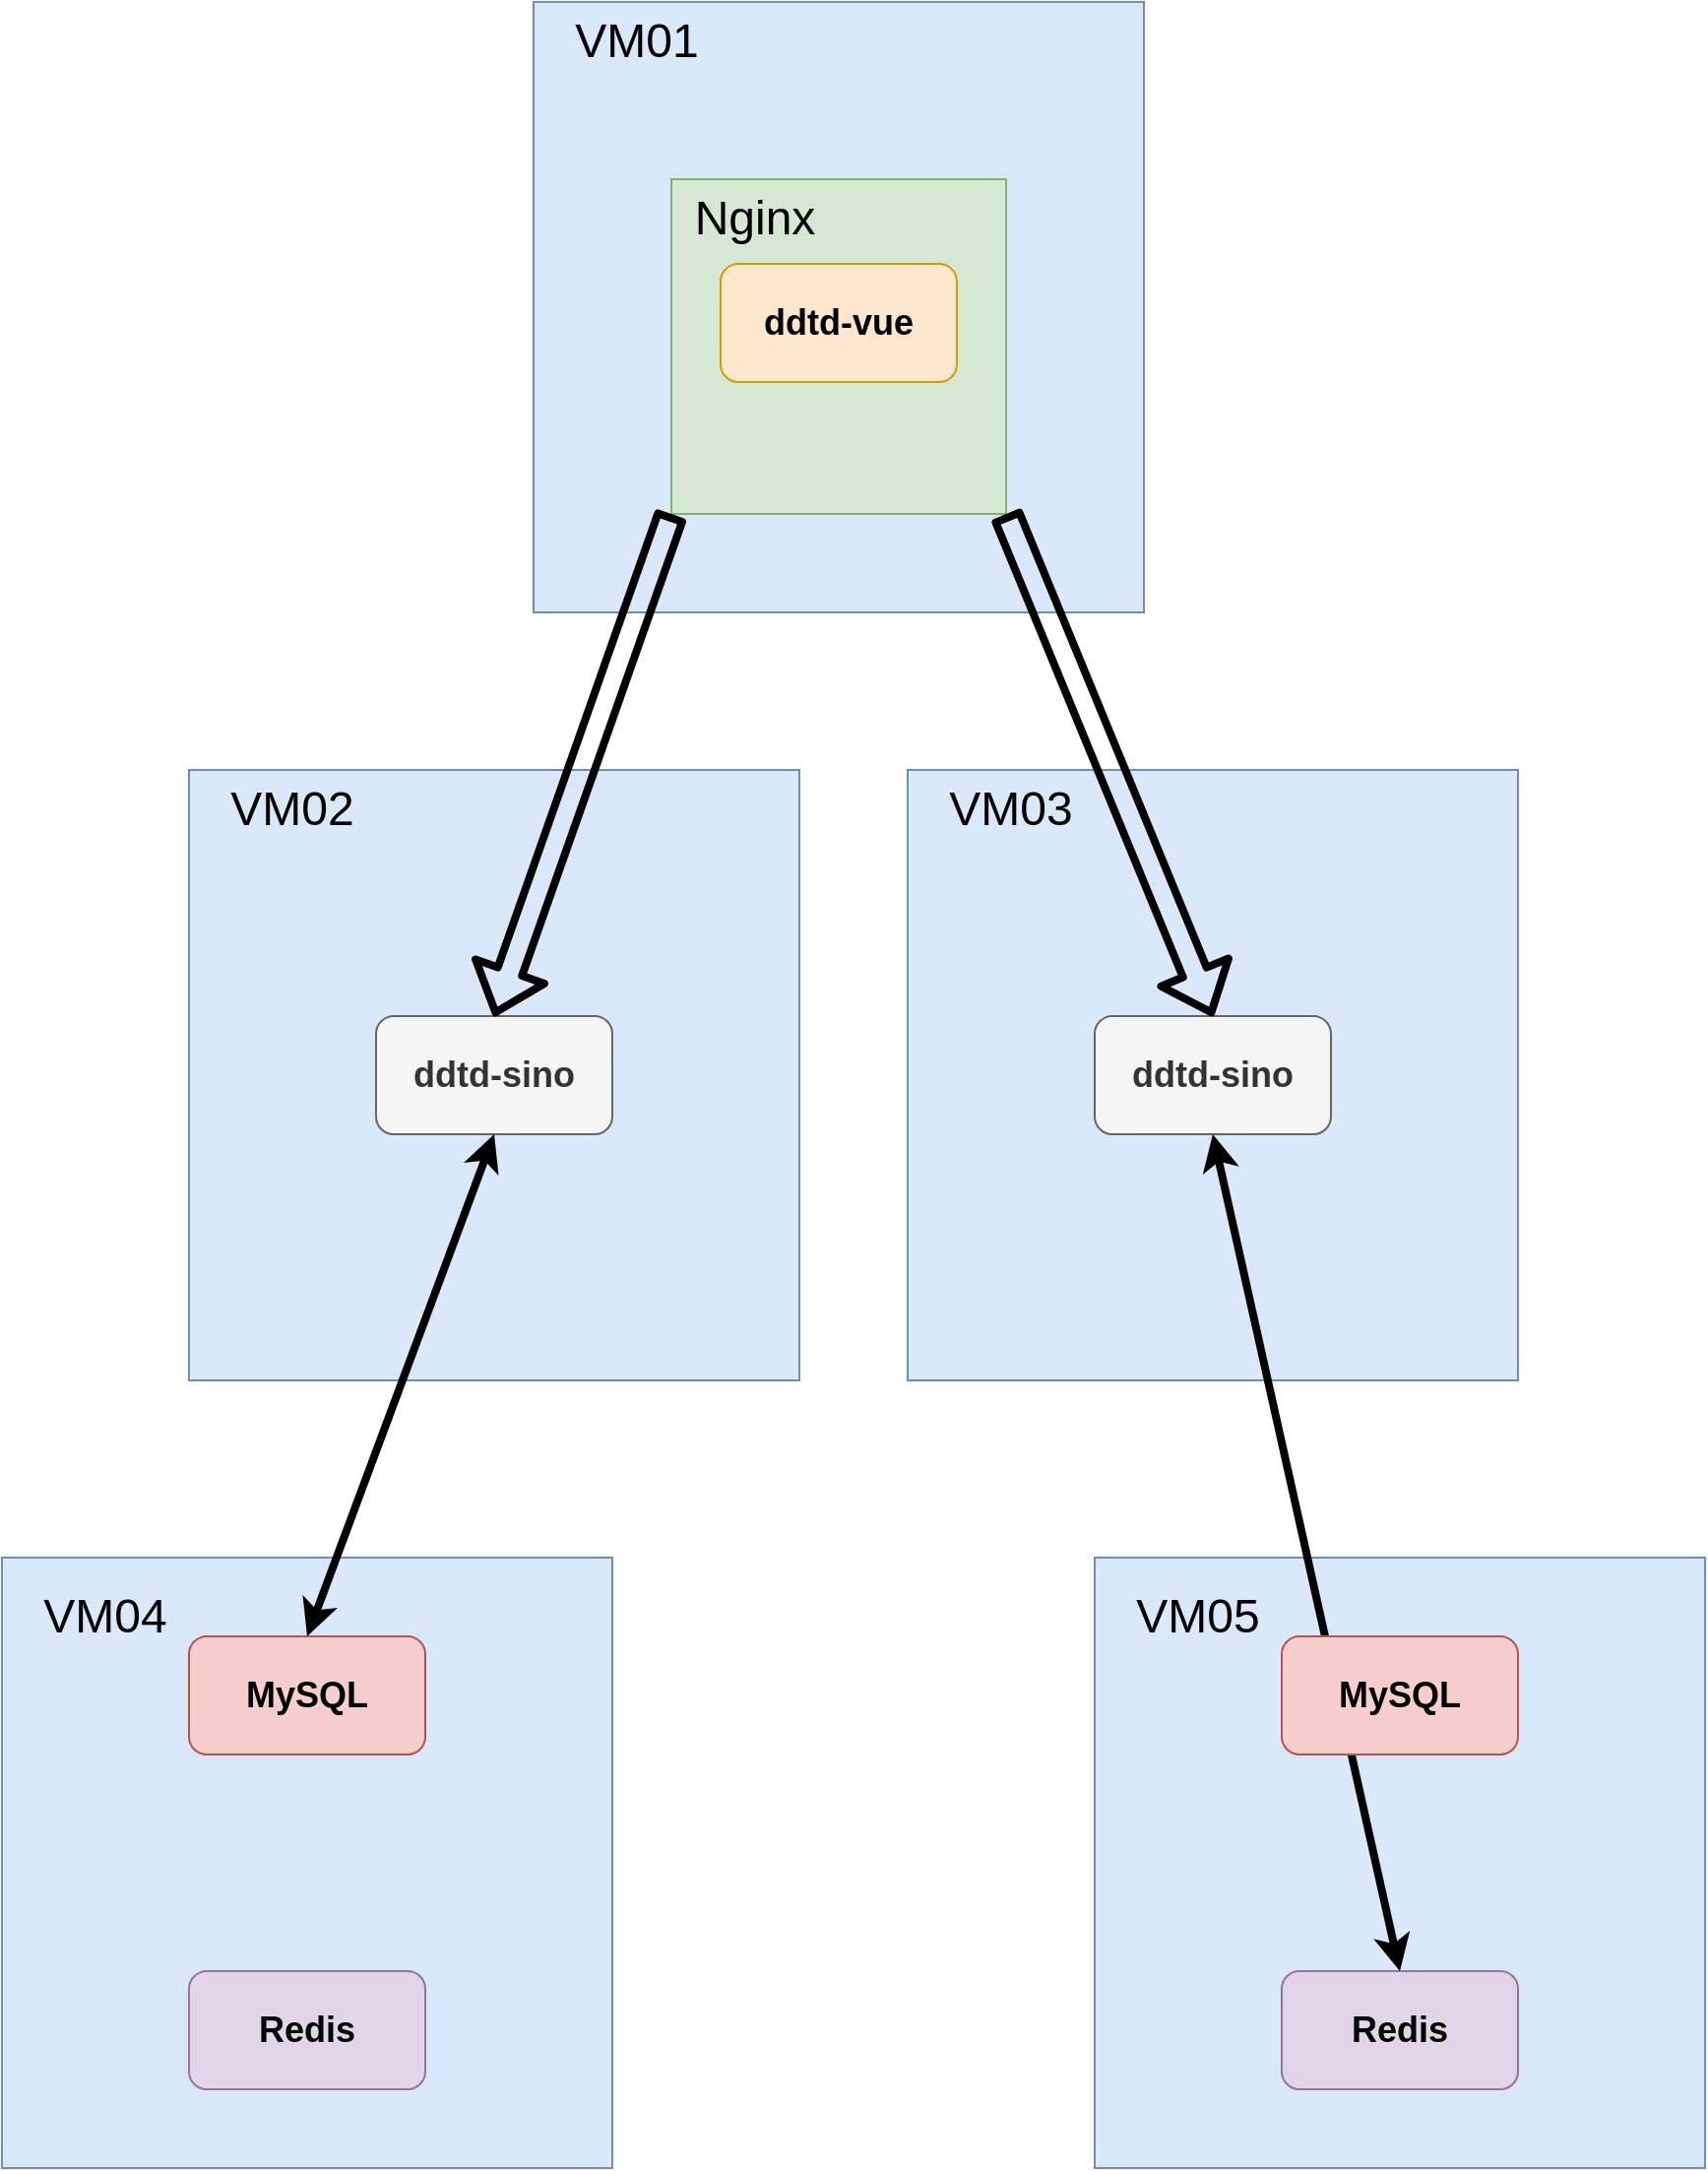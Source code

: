 <mxfile version="12.6.5" type="device"><diagram id="uhLtmBRypo-Qdl9W_biK" name="第 1 页"><mxGraphModel dx="2137" dy="1796" grid="1" gridSize="10" guides="1" tooltips="1" connect="1" arrows="1" fold="1" page="1" pageScale="1" pageWidth="583" pageHeight="413" math="0" shadow="0"><root><mxCell id="0"/><mxCell id="1" parent="0"/><mxCell id="taefDWxz6uStkgVhDd8--21" value="" style="whiteSpace=wrap;html=1;aspect=fixed;fillColor=#dae8fc;strokeColor=#6c8ebf;" vertex="1" parent="1"><mxGeometry x="-50" y="420" width="310" height="310" as="geometry"/></mxCell><mxCell id="taefDWxz6uStkgVhDd8--22" value="" style="whiteSpace=wrap;html=1;aspect=fixed;fillColor=#dae8fc;strokeColor=#6c8ebf;" vertex="1" parent="1"><mxGeometry x="505" y="420" width="310" height="310" as="geometry"/></mxCell><mxCell id="taefDWxz6uStkgVhDd8--2" value="" style="whiteSpace=wrap;html=1;aspect=fixed;fillColor=#dae8fc;strokeColor=#6c8ebf;" vertex="1" parent="1"><mxGeometry x="45" y="20" width="310" height="310" as="geometry"/></mxCell><mxCell id="taefDWxz6uStkgVhDd8--1" value="&lt;font style=&quot;font-size: 18px&quot;&gt;&lt;b&gt;ddtd-sino&lt;/b&gt;&lt;/font&gt;" style="rounded=1;whiteSpace=wrap;html=1;fillColor=#f5f5f5;strokeColor=#666666;fontColor=#333333;" vertex="1" parent="1"><mxGeometry x="140" y="145" width="120" height="60" as="geometry"/></mxCell><mxCell id="taefDWxz6uStkgVhDd8--3" value="&lt;font style=&quot;font-size: 18px&quot;&gt;&lt;b&gt;MySQL&lt;/b&gt;&lt;/font&gt;" style="rounded=1;whiteSpace=wrap;html=1;fillColor=#f8cecc;strokeColor=#b85450;" vertex="1" parent="1"><mxGeometry x="45" y="460" width="120" height="60" as="geometry"/></mxCell><mxCell id="taefDWxz6uStkgVhDd8--4" value="" style="whiteSpace=wrap;html=1;aspect=fixed;fillColor=#dae8fc;strokeColor=#6c8ebf;" vertex="1" parent="1"><mxGeometry x="410" y="20" width="310" height="310" as="geometry"/></mxCell><mxCell id="taefDWxz6uStkgVhDd8--5" value="&lt;font style=&quot;font-size: 18px&quot;&gt;&lt;b&gt;ddtd-sino&lt;/b&gt;&lt;/font&gt;" style="rounded=1;whiteSpace=wrap;html=1;fillColor=#f5f5f5;strokeColor=#666666;fontColor=#333333;" vertex="1" parent="1"><mxGeometry x="505" y="145" width="120" height="60" as="geometry"/></mxCell><mxCell id="taefDWxz6uStkgVhDd8--6" value="&lt;font style=&quot;font-size: 18px&quot;&gt;&lt;b&gt;Redis&lt;/b&gt;&lt;/font&gt;" style="rounded=1;whiteSpace=wrap;html=1;fillColor=#e1d5e7;strokeColor=#9673a6;" vertex="1" parent="1"><mxGeometry x="600" y="630" width="120" height="60" as="geometry"/></mxCell><mxCell id="taefDWxz6uStkgVhDd8--10" value="" style="group" vertex="1" connectable="0" parent="1"><mxGeometry x="220" y="-370" width="310" height="310" as="geometry"/></mxCell><mxCell id="taefDWxz6uStkgVhDd8--7" value="" style="whiteSpace=wrap;html=1;aspect=fixed;fillColor=#dae8fc;strokeColor=#6c8ebf;" vertex="1" parent="taefDWxz6uStkgVhDd8--10"><mxGeometry width="310" height="310" as="geometry"/></mxCell><mxCell id="taefDWxz6uStkgVhDd8--9" value="" style="whiteSpace=wrap;html=1;aspect=fixed;fillColor=#d5e8d4;strokeColor=#82b366;" vertex="1" parent="taefDWxz6uStkgVhDd8--10"><mxGeometry x="70" y="90" width="170" height="170" as="geometry"/></mxCell><mxCell id="taefDWxz6uStkgVhDd8--8" value="&lt;font style=&quot;font-size: 18px&quot;&gt;&lt;b&gt;ddtd-vue&lt;/b&gt;&lt;/font&gt;" style="rounded=1;whiteSpace=wrap;html=1;fillColor=#ffe6cc;strokeColor=#d79b00;" vertex="1" parent="taefDWxz6uStkgVhDd8--10"><mxGeometry x="95" y="133" width="120" height="60" as="geometry"/></mxCell><mxCell id="taefDWxz6uStkgVhDd8--11" value="&lt;font style=&quot;font-size: 24px&quot;&gt;Nginx&lt;/font&gt;" style="text;html=1;strokeColor=none;fillColor=none;align=center;verticalAlign=middle;whiteSpace=wrap;rounded=0;" vertex="1" parent="taefDWxz6uStkgVhDd8--10"><mxGeometry x="70" y="100" width="85" height="20" as="geometry"/></mxCell><mxCell id="taefDWxz6uStkgVhDd8--12" value="&lt;font style=&quot;font-size: 24px&quot;&gt;VM01&lt;/font&gt;" style="text;html=1;strokeColor=none;fillColor=none;align=center;verticalAlign=middle;whiteSpace=wrap;rounded=0;" vertex="1" parent="taefDWxz6uStkgVhDd8--10"><mxGeometry x="10" y="10" width="85" height="20" as="geometry"/></mxCell><mxCell id="taefDWxz6uStkgVhDd8--13" value="&lt;font style=&quot;font-size: 24px&quot;&gt;VM02&lt;/font&gt;" style="text;html=1;strokeColor=none;fillColor=none;align=center;verticalAlign=middle;whiteSpace=wrap;rounded=0;" vertex="1" parent="1"><mxGeometry x="55" y="30" width="85" height="20" as="geometry"/></mxCell><mxCell id="taefDWxz6uStkgVhDd8--14" value="&lt;font style=&quot;font-size: 24px&quot;&gt;VM03&lt;/font&gt;" style="text;html=1;strokeColor=none;fillColor=none;align=center;verticalAlign=middle;whiteSpace=wrap;rounded=0;" vertex="1" parent="1"><mxGeometry x="420" y="30" width="85" height="20" as="geometry"/></mxCell><mxCell id="taefDWxz6uStkgVhDd8--15" value="" style="endArrow=classic;html=1;exitX=0;exitY=1;exitDx=0;exitDy=0;entryX=0.5;entryY=0;entryDx=0;entryDy=0;fontStyle=1;jumpSize=8;shape=flexArrow;strokeWidth=4;" edge="1" parent="1" source="taefDWxz6uStkgVhDd8--9" target="taefDWxz6uStkgVhDd8--1"><mxGeometry width="50" height="50" relative="1" as="geometry"><mxPoint x="50" y="400" as="sourcePoint"/><mxPoint x="100" y="350" as="targetPoint"/></mxGeometry></mxCell><mxCell id="taefDWxz6uStkgVhDd8--16" value="" style="endArrow=classic;html=1;entryX=0.5;entryY=0;entryDx=0;entryDy=0;fontStyle=1;jumpSize=8;shape=flexArrow;strokeWidth=4;exitX=1;exitY=1;exitDx=0;exitDy=0;" edge="1" parent="1" source="taefDWxz6uStkgVhDd8--9" target="taefDWxz6uStkgVhDd8--5"><mxGeometry width="50" height="50" relative="1" as="geometry"><mxPoint x="650" y="-50" as="sourcePoint"/><mxPoint x="210" y="155" as="targetPoint"/></mxGeometry></mxCell><mxCell id="taefDWxz6uStkgVhDd8--17" value="" style="endArrow=classic;startArrow=classic;html=1;strokeWidth=4;entryX=0.5;entryY=1;entryDx=0;entryDy=0;exitX=0.5;exitY=0;exitDx=0;exitDy=0;" edge="1" parent="1" source="taefDWxz6uStkgVhDd8--3" target="taefDWxz6uStkgVhDd8--1"><mxGeometry width="50" height="50" relative="1" as="geometry"><mxPoint x="180" y="250" as="sourcePoint"/><mxPoint x="230" y="200" as="targetPoint"/></mxGeometry></mxCell><mxCell id="taefDWxz6uStkgVhDd8--18" value="" style="endArrow=classic;startArrow=classic;html=1;strokeWidth=4;entryX=0.5;entryY=1;entryDx=0;entryDy=0;exitX=0.5;exitY=0;exitDx=0;exitDy=0;" edge="1" parent="1" source="taefDWxz6uStkgVhDd8--6" target="taefDWxz6uStkgVhDd8--5"><mxGeometry width="50" height="50" relative="1" as="geometry"><mxPoint x="210" y="270" as="sourcePoint"/><mxPoint x="210" y="215" as="targetPoint"/></mxGeometry></mxCell><mxCell id="taefDWxz6uStkgVhDd8--23" value="&lt;font style=&quot;font-size: 18px&quot;&gt;&lt;b&gt;Redis&lt;/b&gt;&lt;/font&gt;" style="rounded=1;whiteSpace=wrap;html=1;fillColor=#e1d5e7;strokeColor=#9673a6;" vertex="1" parent="1"><mxGeometry x="45" y="630" width="120" height="60" as="geometry"/></mxCell><mxCell id="taefDWxz6uStkgVhDd8--24" value="&lt;font style=&quot;font-size: 18px&quot;&gt;&lt;b&gt;MySQL&lt;/b&gt;&lt;/font&gt;" style="rounded=1;whiteSpace=wrap;html=1;fillColor=#f8cecc;strokeColor=#b85450;" vertex="1" parent="1"><mxGeometry x="600" y="460" width="120" height="60" as="geometry"/></mxCell><mxCell id="taefDWxz6uStkgVhDd8--25" value="&lt;font style=&quot;font-size: 24px&quot;&gt;VM04&lt;/font&gt;" style="text;html=1;strokeColor=none;fillColor=none;align=center;verticalAlign=middle;whiteSpace=wrap;rounded=0;" vertex="1" parent="1"><mxGeometry x="-40" y="440" width="85" height="20" as="geometry"/></mxCell><mxCell id="taefDWxz6uStkgVhDd8--26" value="&lt;font style=&quot;font-size: 24px&quot;&gt;VM05&lt;/font&gt;" style="text;html=1;strokeColor=none;fillColor=none;align=center;verticalAlign=middle;whiteSpace=wrap;rounded=0;" vertex="1" parent="1"><mxGeometry x="515" y="440" width="85" height="20" as="geometry"/></mxCell></root></mxGraphModel></diagram></mxfile>